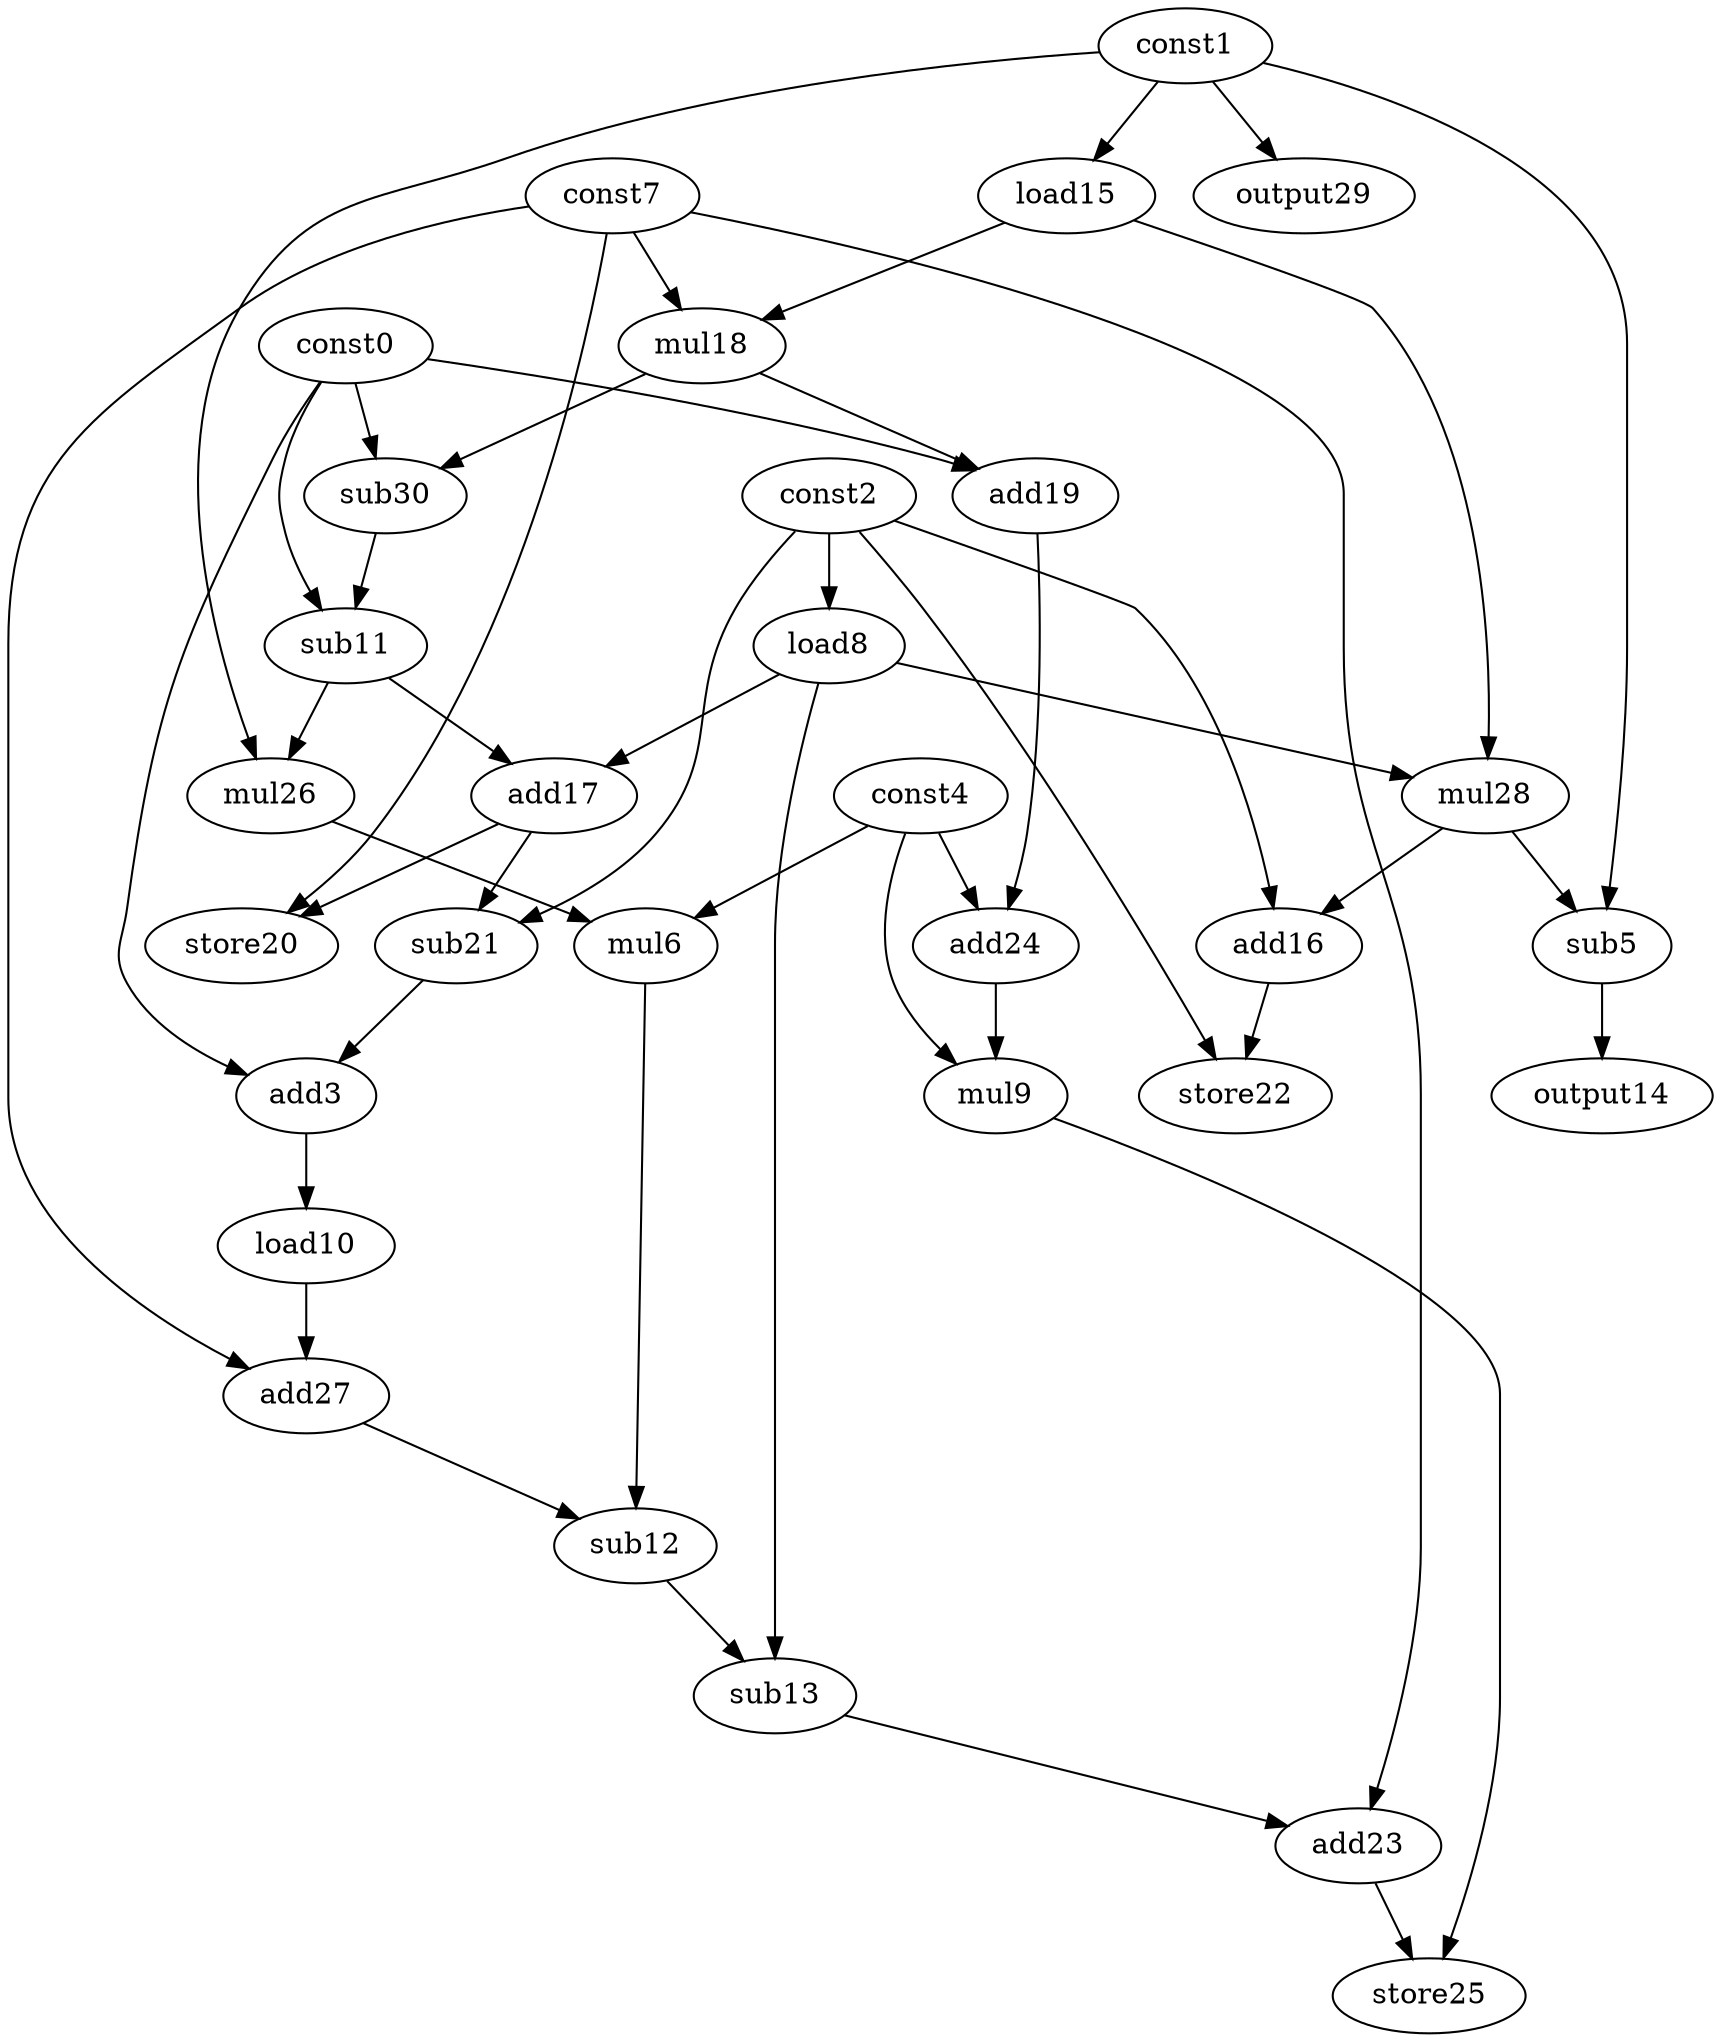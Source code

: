 digraph G { 
const0[opcode=const]; 
const1[opcode=const]; 
const2[opcode=const]; 
add3[opcode=add]; 
const4[opcode=const]; 
sub5[opcode=sub]; 
mul6[opcode=mul]; 
const7[opcode=const]; 
load8[opcode=load]; 
mul9[opcode=mul]; 
load10[opcode=load]; 
sub11[opcode=sub]; 
sub12[opcode=sub]; 
sub13[opcode=sub]; 
output14[opcode=output]; 
load15[opcode=load]; 
add16[opcode=add]; 
add17[opcode=add]; 
mul18[opcode=mul]; 
add19[opcode=add]; 
store20[opcode=store]; 
sub21[opcode=sub]; 
store22[opcode=store]; 
add23[opcode=add]; 
add24[opcode=add]; 
store25[opcode=store]; 
mul26[opcode=mul]; 
add27[opcode=add]; 
mul28[opcode=mul]; 
output29[opcode=output]; 
sub30[opcode=sub]; 
const2->load8[operand=0];
const1->load15[operand=0];
const1->output29[operand=0];
load15->mul18[operand=0];
const7->mul18[operand=1];
load8->mul28[operand=0];
load15->mul28[operand=1];
const1->sub5[operand=0];
mul28->sub5[operand=1];
const2->add16[operand=0];
mul28->add16[operand=1];
const0->add19[operand=0];
mul18->add19[operand=1];
const0->sub30[operand=0];
mul18->sub30[operand=1];
const0->sub11[operand=0];
sub30->sub11[operand=1];
sub5->output14[operand=0];
add16->store22[operand=0];
const2->store22[operand=1];
add19->add24[operand=0];
const4->add24[operand=1];
add24->mul9[operand=0];
const4->mul9[operand=1];
load8->add17[operand=0];
sub11->add17[operand=1];
const1->mul26[operand=0];
sub11->mul26[operand=1];
mul26->mul6[operand=0];
const4->mul6[operand=1];
add17->store20[operand=0];
const7->store20[operand=1];
add17->sub21[operand=0];
const2->sub21[operand=1];
const0->add3[operand=0];
sub21->add3[operand=1];
add3->load10[operand=0];
load10->add27[operand=0];
const7->add27[operand=1];
add27->sub12[operand=0];
mul6->sub12[operand=1];
load8->sub13[operand=0];
sub12->sub13[operand=1];
sub13->add23[operand=0];
const7->add23[operand=1];
mul9->store25[operand=0];
add23->store25[operand=1];
}
